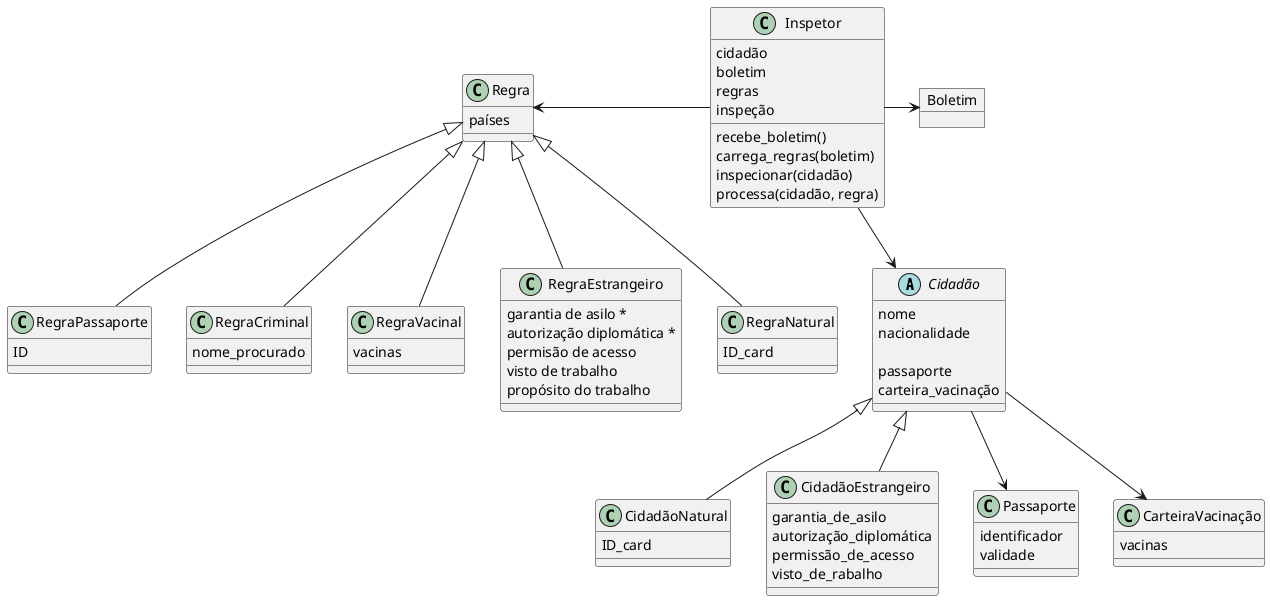 @startuml

abstract Cidadão{
    nome
    nacionalidade

    passaporte
    carteira_vacinação
}

class CidadãoNatural{
    ID_card
}

class CidadãoEstrangeiro{
    garantia_de_asilo
    autorização_diplomática
    permissão_de_acesso
    visto_de_rabalho
}

class Passaporte{
    identificador
    validade
}

object Boletim

class Inspetor{
    cidadão
    boletim
    regras
    inspeção
    recebe_boletim()
    carrega_regras(boletim)
    inspecionar(cidadão)
    processa(cidadão, regra)

}

class Regra{
    países
}


class RegraPassaporte{
    ID    
}
class RegraCriminal{
    nome_procurado
}
class RegraVacinal{
    vacinas
}
class RegraEstrangeiro{
    garantia de asilo *
    autorização diplomática *
    permisão de acesso
    visto de trabalho
    propósito do trabalho
}
class RegraNatural{
    ID_card
}

class CarteiraVacinação{
    vacinas
}

Cidadão <|-- CidadãoEstrangeiro
Cidadão <|-- CidadãoNatural

Regra <|-- RegraPassaporte
Regra <|-- RegraCriminal
Regra <|-- RegraVacinal
Regra <|-- RegraEstrangeiro
Regra <|-- RegraNatural

Regra <- Inspetor

Inspetor -> Boletim
Inspetor --> Cidadão

Cidadão --> Passaporte
Cidadão --> CarteiraVacinação


@enduml